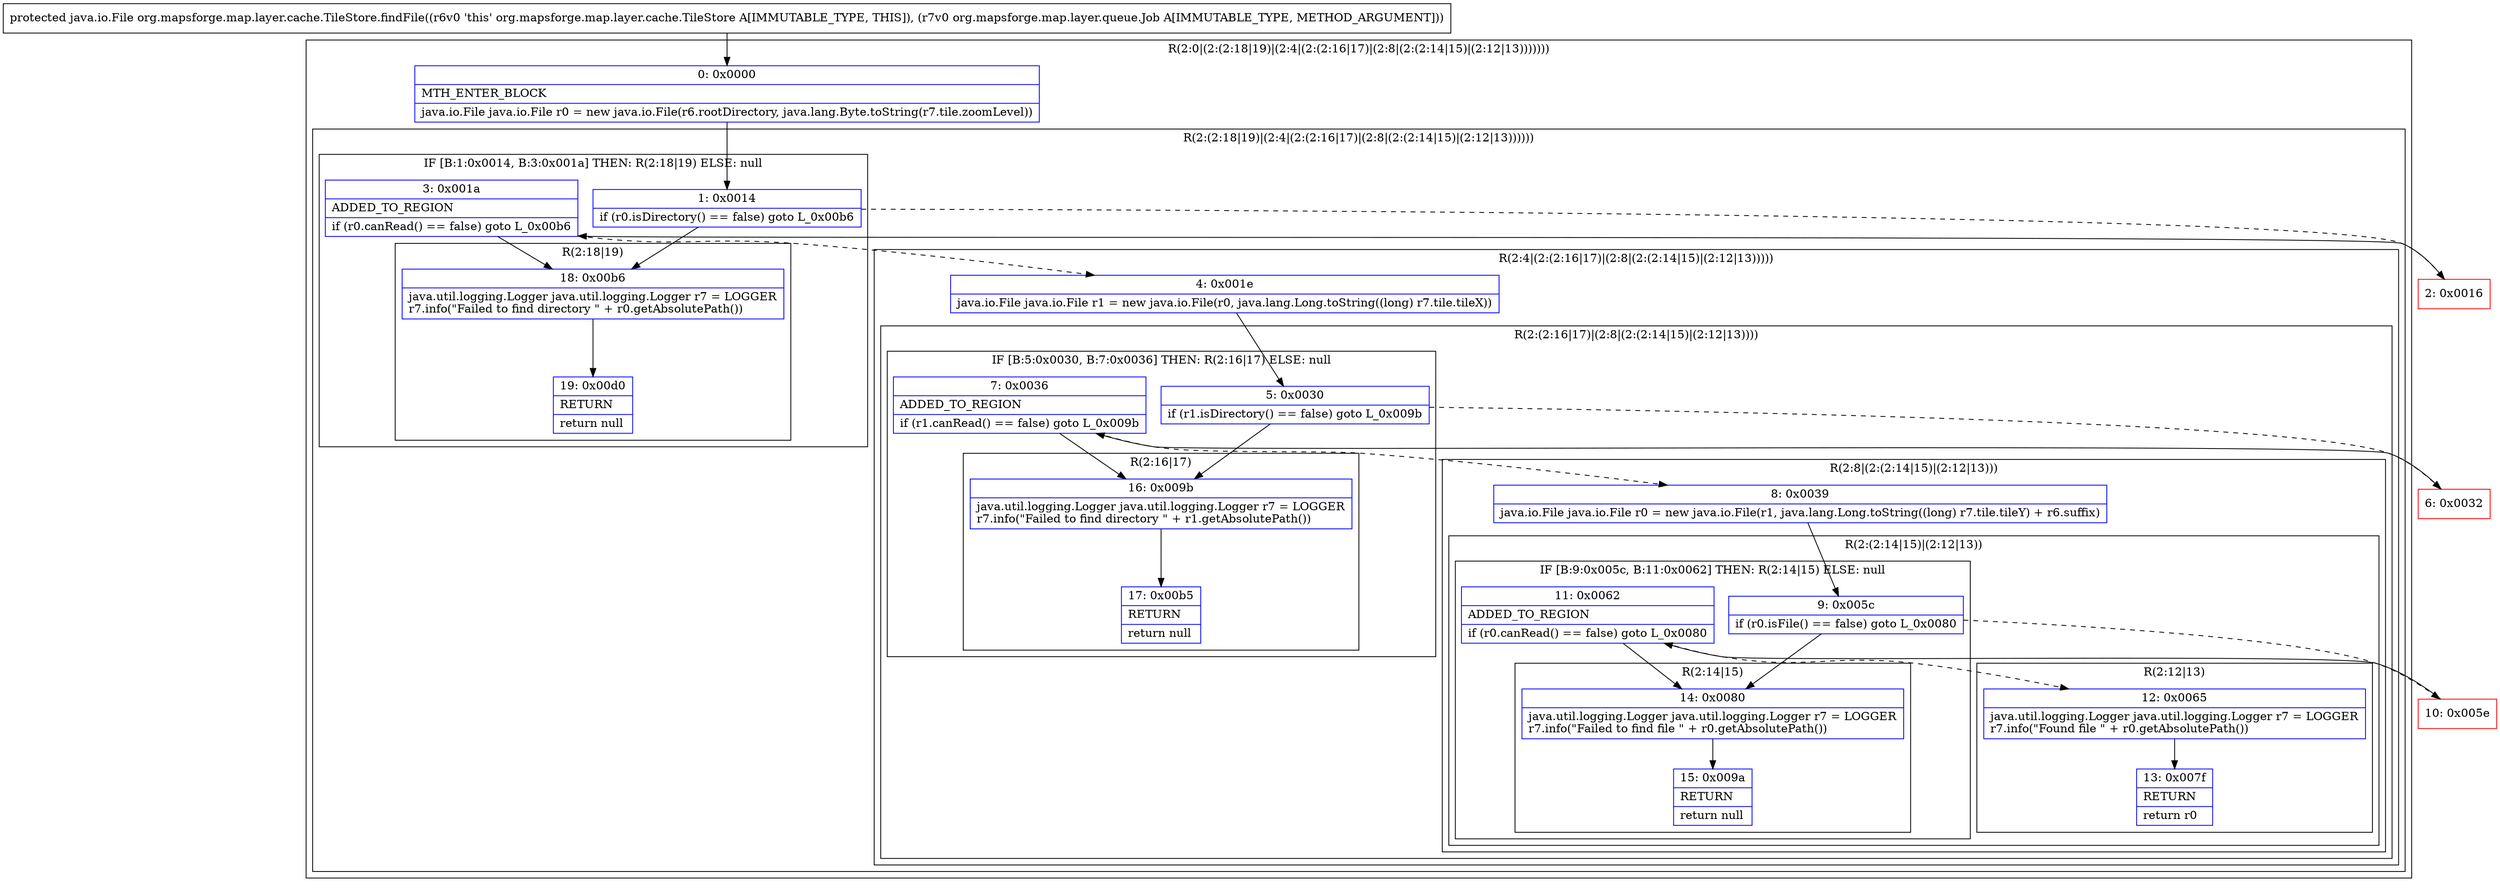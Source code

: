 digraph "CFG fororg.mapsforge.map.layer.cache.TileStore.findFile(Lorg\/mapsforge\/map\/layer\/queue\/Job;)Ljava\/io\/File;" {
subgraph cluster_Region_984858521 {
label = "R(2:0|(2:(2:18|19)|(2:4|(2:(2:16|17)|(2:8|(2:(2:14|15)|(2:12|13)))))))";
node [shape=record,color=blue];
Node_0 [shape=record,label="{0\:\ 0x0000|MTH_ENTER_BLOCK\l|java.io.File java.io.File r0 = new java.io.File(r6.rootDirectory, java.lang.Byte.toString(r7.tile.zoomLevel))\l}"];
subgraph cluster_Region_130768334 {
label = "R(2:(2:18|19)|(2:4|(2:(2:16|17)|(2:8|(2:(2:14|15)|(2:12|13))))))";
node [shape=record,color=blue];
subgraph cluster_IfRegion_2018944186 {
label = "IF [B:1:0x0014, B:3:0x001a] THEN: R(2:18|19) ELSE: null";
node [shape=record,color=blue];
Node_1 [shape=record,label="{1\:\ 0x0014|if (r0.isDirectory() == false) goto L_0x00b6\l}"];
Node_3 [shape=record,label="{3\:\ 0x001a|ADDED_TO_REGION\l|if (r0.canRead() == false) goto L_0x00b6\l}"];
subgraph cluster_Region_828325838 {
label = "R(2:18|19)";
node [shape=record,color=blue];
Node_18 [shape=record,label="{18\:\ 0x00b6|java.util.logging.Logger java.util.logging.Logger r7 = LOGGER\lr7.info(\"Failed to find directory \" + r0.getAbsolutePath())\l}"];
Node_19 [shape=record,label="{19\:\ 0x00d0|RETURN\l|return null\l}"];
}
}
subgraph cluster_Region_1575398062 {
label = "R(2:4|(2:(2:16|17)|(2:8|(2:(2:14|15)|(2:12|13)))))";
node [shape=record,color=blue];
Node_4 [shape=record,label="{4\:\ 0x001e|java.io.File java.io.File r1 = new java.io.File(r0, java.lang.Long.toString((long) r7.tile.tileX))\l}"];
subgraph cluster_Region_600192075 {
label = "R(2:(2:16|17)|(2:8|(2:(2:14|15)|(2:12|13))))";
node [shape=record,color=blue];
subgraph cluster_IfRegion_2056161788 {
label = "IF [B:5:0x0030, B:7:0x0036] THEN: R(2:16|17) ELSE: null";
node [shape=record,color=blue];
Node_5 [shape=record,label="{5\:\ 0x0030|if (r1.isDirectory() == false) goto L_0x009b\l}"];
Node_7 [shape=record,label="{7\:\ 0x0036|ADDED_TO_REGION\l|if (r1.canRead() == false) goto L_0x009b\l}"];
subgraph cluster_Region_934318435 {
label = "R(2:16|17)";
node [shape=record,color=blue];
Node_16 [shape=record,label="{16\:\ 0x009b|java.util.logging.Logger java.util.logging.Logger r7 = LOGGER\lr7.info(\"Failed to find directory \" + r1.getAbsolutePath())\l}"];
Node_17 [shape=record,label="{17\:\ 0x00b5|RETURN\l|return null\l}"];
}
}
subgraph cluster_Region_2136566036 {
label = "R(2:8|(2:(2:14|15)|(2:12|13)))";
node [shape=record,color=blue];
Node_8 [shape=record,label="{8\:\ 0x0039|java.io.File java.io.File r0 = new java.io.File(r1, java.lang.Long.toString((long) r7.tile.tileY) + r6.suffix)\l}"];
subgraph cluster_Region_2084139422 {
label = "R(2:(2:14|15)|(2:12|13))";
node [shape=record,color=blue];
subgraph cluster_IfRegion_386015115 {
label = "IF [B:9:0x005c, B:11:0x0062] THEN: R(2:14|15) ELSE: null";
node [shape=record,color=blue];
Node_9 [shape=record,label="{9\:\ 0x005c|if (r0.isFile() == false) goto L_0x0080\l}"];
Node_11 [shape=record,label="{11\:\ 0x0062|ADDED_TO_REGION\l|if (r0.canRead() == false) goto L_0x0080\l}"];
subgraph cluster_Region_424523262 {
label = "R(2:14|15)";
node [shape=record,color=blue];
Node_14 [shape=record,label="{14\:\ 0x0080|java.util.logging.Logger java.util.logging.Logger r7 = LOGGER\lr7.info(\"Failed to find file \" + r0.getAbsolutePath())\l}"];
Node_15 [shape=record,label="{15\:\ 0x009a|RETURN\l|return null\l}"];
}
}
subgraph cluster_Region_709170237 {
label = "R(2:12|13)";
node [shape=record,color=blue];
Node_12 [shape=record,label="{12\:\ 0x0065|java.util.logging.Logger java.util.logging.Logger r7 = LOGGER\lr7.info(\"Found file \" + r0.getAbsolutePath())\l}"];
Node_13 [shape=record,label="{13\:\ 0x007f|RETURN\l|return r0\l}"];
}
}
}
}
}
}
}
Node_2 [shape=record,color=red,label="{2\:\ 0x0016}"];
Node_6 [shape=record,color=red,label="{6\:\ 0x0032}"];
Node_10 [shape=record,color=red,label="{10\:\ 0x005e}"];
MethodNode[shape=record,label="{protected java.io.File org.mapsforge.map.layer.cache.TileStore.findFile((r6v0 'this' org.mapsforge.map.layer.cache.TileStore A[IMMUTABLE_TYPE, THIS]), (r7v0 org.mapsforge.map.layer.queue.Job A[IMMUTABLE_TYPE, METHOD_ARGUMENT])) }"];
MethodNode -> Node_0;
Node_0 -> Node_1;
Node_1 -> Node_2[style=dashed];
Node_1 -> Node_18;
Node_3 -> Node_4[style=dashed];
Node_3 -> Node_18;
Node_18 -> Node_19;
Node_4 -> Node_5;
Node_5 -> Node_6[style=dashed];
Node_5 -> Node_16;
Node_7 -> Node_8[style=dashed];
Node_7 -> Node_16;
Node_16 -> Node_17;
Node_8 -> Node_9;
Node_9 -> Node_10[style=dashed];
Node_9 -> Node_14;
Node_11 -> Node_12[style=dashed];
Node_11 -> Node_14;
Node_14 -> Node_15;
Node_12 -> Node_13;
Node_2 -> Node_3;
Node_6 -> Node_7;
Node_10 -> Node_11;
}

